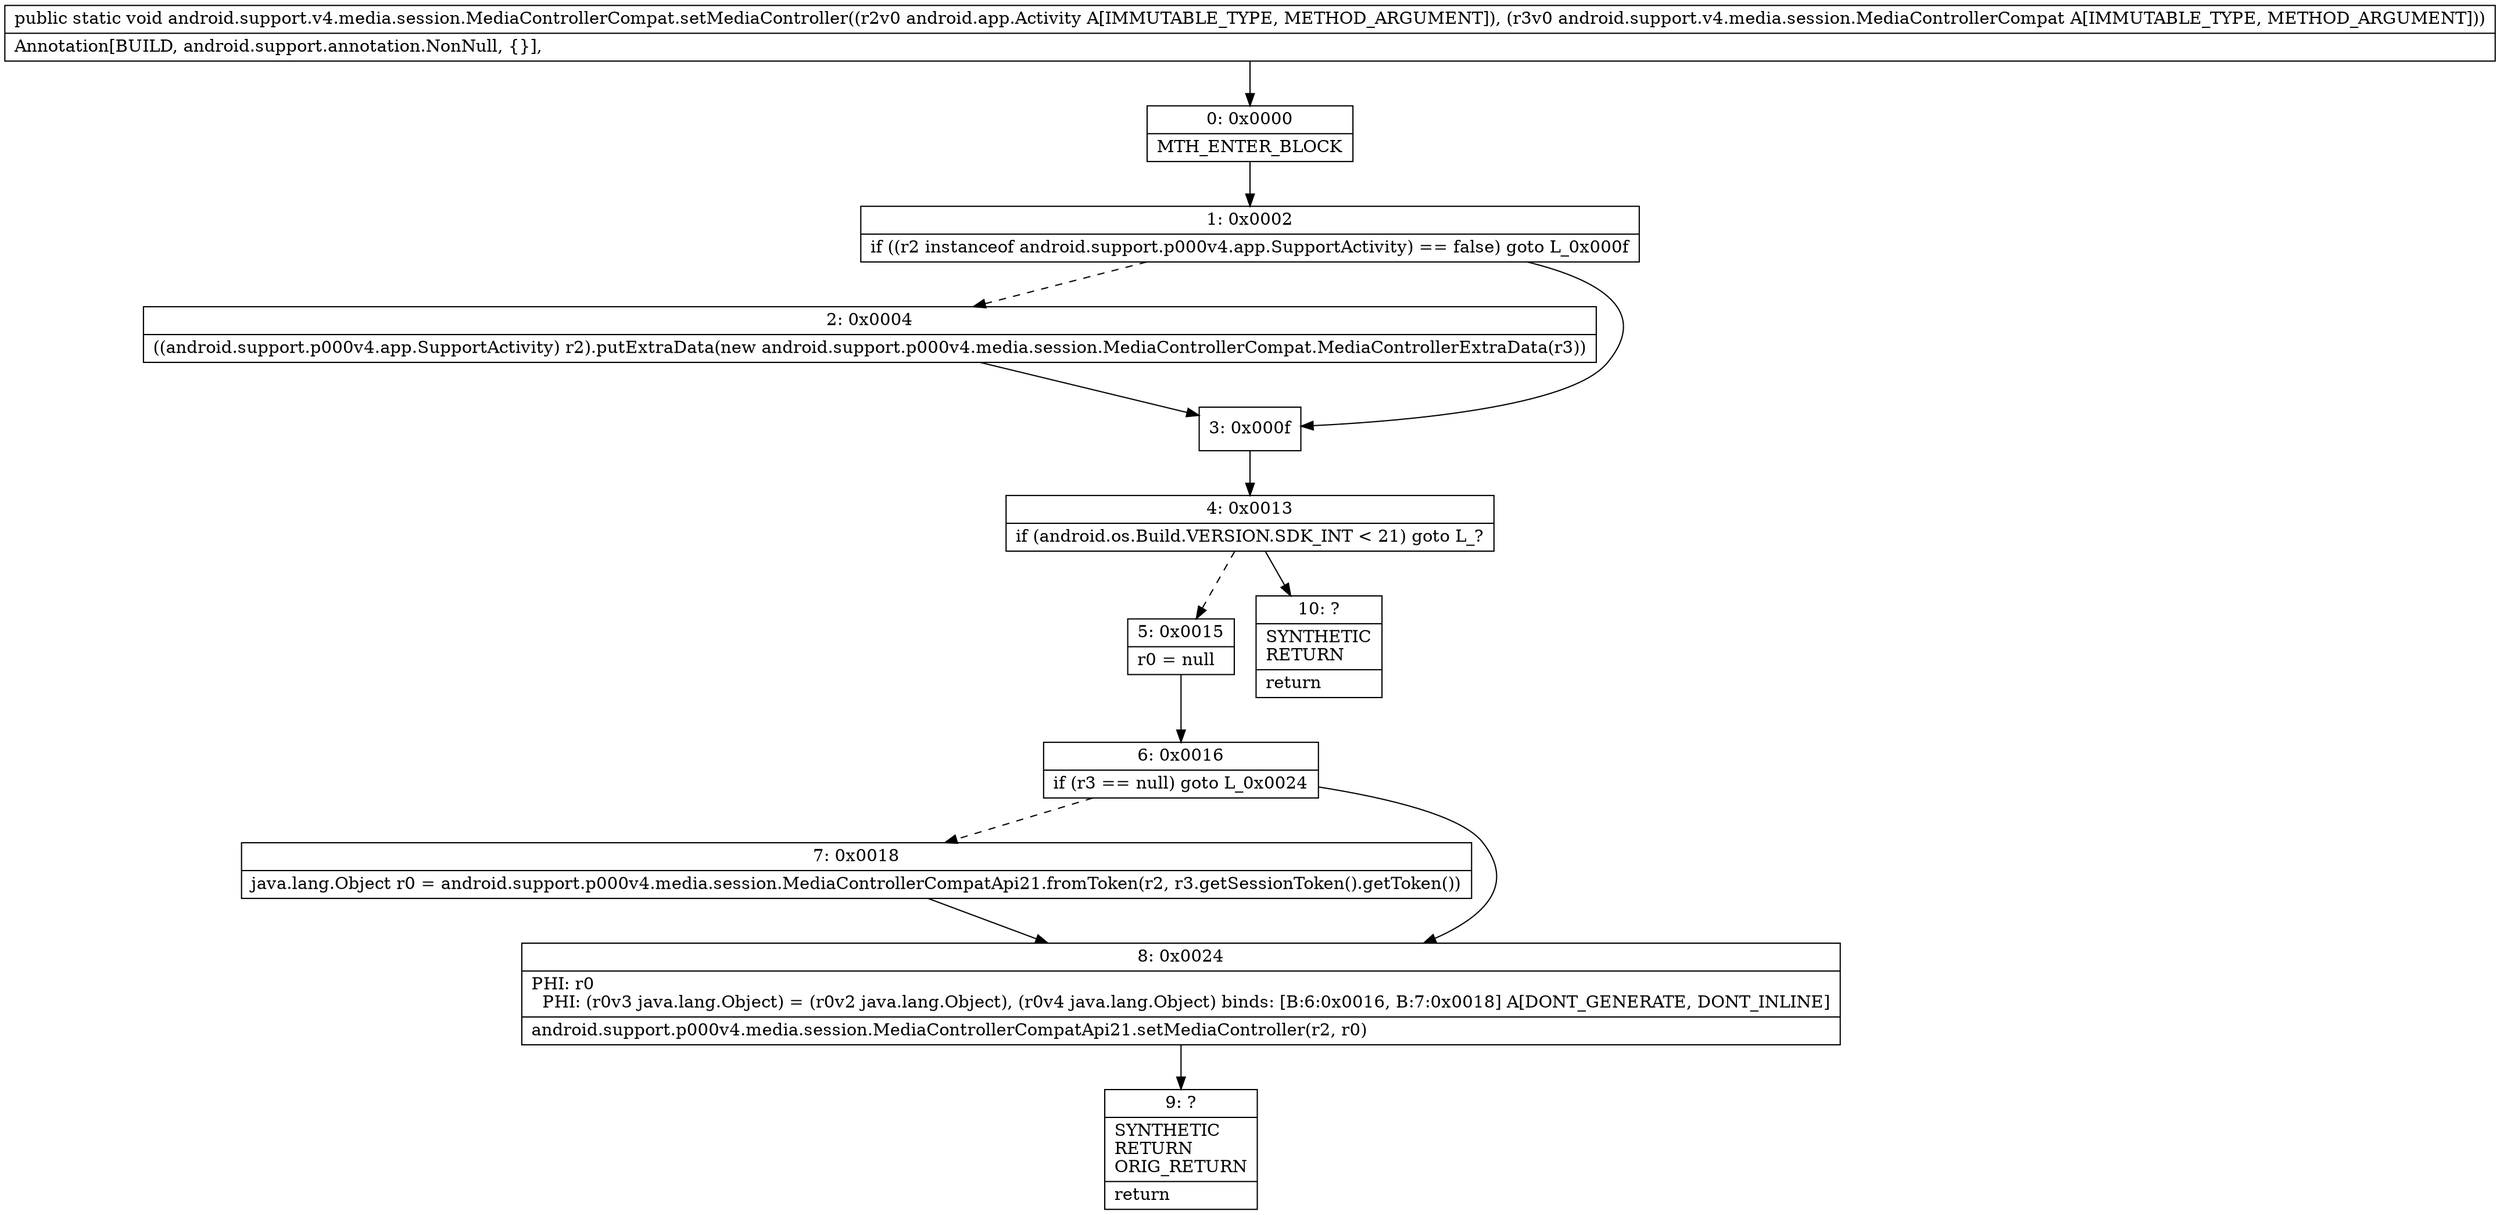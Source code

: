 digraph "CFG forandroid.support.v4.media.session.MediaControllerCompat.setMediaController(Landroid\/app\/Activity;Landroid\/support\/v4\/media\/session\/MediaControllerCompat;)V" {
Node_0 [shape=record,label="{0\:\ 0x0000|MTH_ENTER_BLOCK\l}"];
Node_1 [shape=record,label="{1\:\ 0x0002|if ((r2 instanceof android.support.p000v4.app.SupportActivity) == false) goto L_0x000f\l}"];
Node_2 [shape=record,label="{2\:\ 0x0004|((android.support.p000v4.app.SupportActivity) r2).putExtraData(new android.support.p000v4.media.session.MediaControllerCompat.MediaControllerExtraData(r3))\l}"];
Node_3 [shape=record,label="{3\:\ 0x000f}"];
Node_4 [shape=record,label="{4\:\ 0x0013|if (android.os.Build.VERSION.SDK_INT \< 21) goto L_?\l}"];
Node_5 [shape=record,label="{5\:\ 0x0015|r0 = null\l}"];
Node_6 [shape=record,label="{6\:\ 0x0016|if (r3 == null) goto L_0x0024\l}"];
Node_7 [shape=record,label="{7\:\ 0x0018|java.lang.Object r0 = android.support.p000v4.media.session.MediaControllerCompatApi21.fromToken(r2, r3.getSessionToken().getToken())\l}"];
Node_8 [shape=record,label="{8\:\ 0x0024|PHI: r0 \l  PHI: (r0v3 java.lang.Object) = (r0v2 java.lang.Object), (r0v4 java.lang.Object) binds: [B:6:0x0016, B:7:0x0018] A[DONT_GENERATE, DONT_INLINE]\l|android.support.p000v4.media.session.MediaControllerCompatApi21.setMediaController(r2, r0)\l}"];
Node_9 [shape=record,label="{9\:\ ?|SYNTHETIC\lRETURN\lORIG_RETURN\l|return\l}"];
Node_10 [shape=record,label="{10\:\ ?|SYNTHETIC\lRETURN\l|return\l}"];
MethodNode[shape=record,label="{public static void android.support.v4.media.session.MediaControllerCompat.setMediaController((r2v0 android.app.Activity A[IMMUTABLE_TYPE, METHOD_ARGUMENT]), (r3v0 android.support.v4.media.session.MediaControllerCompat A[IMMUTABLE_TYPE, METHOD_ARGUMENT]))  | Annotation[BUILD, android.support.annotation.NonNull, \{\}], \l}"];
MethodNode -> Node_0;
Node_0 -> Node_1;
Node_1 -> Node_2[style=dashed];
Node_1 -> Node_3;
Node_2 -> Node_3;
Node_3 -> Node_4;
Node_4 -> Node_5[style=dashed];
Node_4 -> Node_10;
Node_5 -> Node_6;
Node_6 -> Node_7[style=dashed];
Node_6 -> Node_8;
Node_7 -> Node_8;
Node_8 -> Node_9;
}

